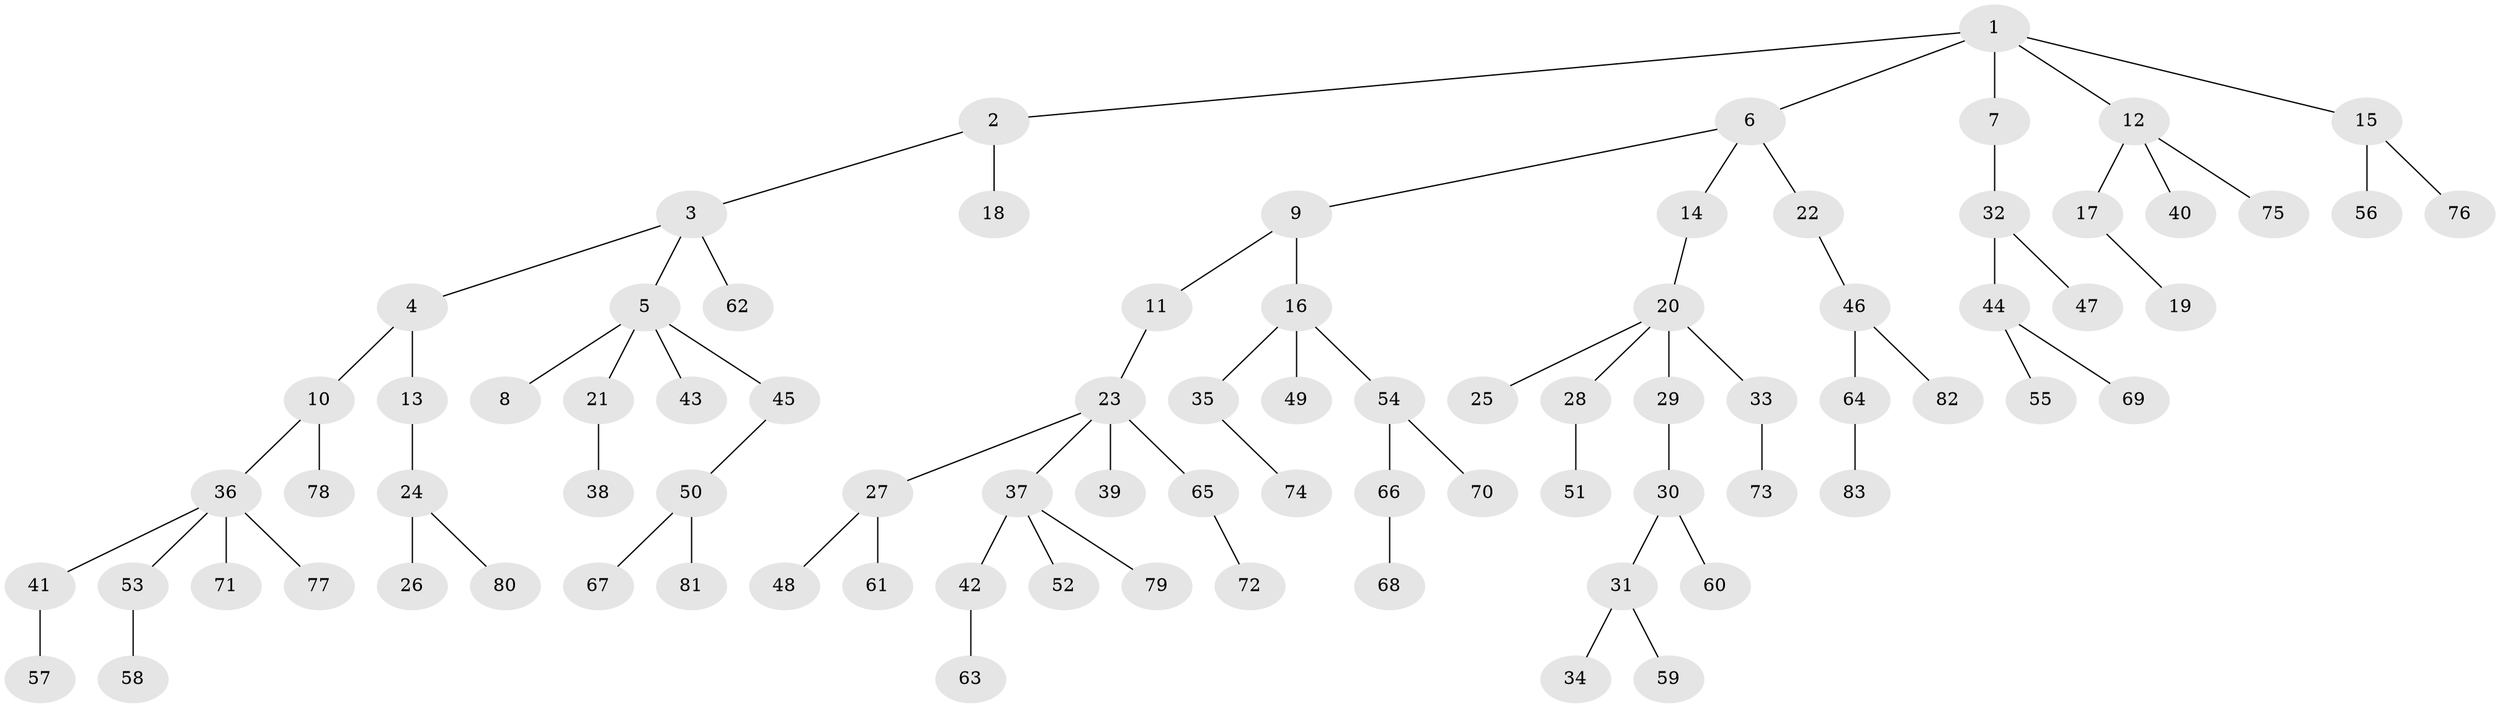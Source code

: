 // coarse degree distribution, {6: 0.01818181818181818, 2: 0.21818181818181817, 7: 0.01818181818181818, 3: 0.09090909090909091, 4: 0.07272727272727272, 1: 0.5454545454545454, 5: 0.03636363636363636}
// Generated by graph-tools (version 1.1) at 2025/42/03/06/25 10:42:04]
// undirected, 83 vertices, 82 edges
graph export_dot {
graph [start="1"]
  node [color=gray90,style=filled];
  1;
  2;
  3;
  4;
  5;
  6;
  7;
  8;
  9;
  10;
  11;
  12;
  13;
  14;
  15;
  16;
  17;
  18;
  19;
  20;
  21;
  22;
  23;
  24;
  25;
  26;
  27;
  28;
  29;
  30;
  31;
  32;
  33;
  34;
  35;
  36;
  37;
  38;
  39;
  40;
  41;
  42;
  43;
  44;
  45;
  46;
  47;
  48;
  49;
  50;
  51;
  52;
  53;
  54;
  55;
  56;
  57;
  58;
  59;
  60;
  61;
  62;
  63;
  64;
  65;
  66;
  67;
  68;
  69;
  70;
  71;
  72;
  73;
  74;
  75;
  76;
  77;
  78;
  79;
  80;
  81;
  82;
  83;
  1 -- 2;
  1 -- 6;
  1 -- 7;
  1 -- 12;
  1 -- 15;
  2 -- 3;
  2 -- 18;
  3 -- 4;
  3 -- 5;
  3 -- 62;
  4 -- 10;
  4 -- 13;
  5 -- 8;
  5 -- 21;
  5 -- 43;
  5 -- 45;
  6 -- 9;
  6 -- 14;
  6 -- 22;
  7 -- 32;
  9 -- 11;
  9 -- 16;
  10 -- 36;
  10 -- 78;
  11 -- 23;
  12 -- 17;
  12 -- 40;
  12 -- 75;
  13 -- 24;
  14 -- 20;
  15 -- 56;
  15 -- 76;
  16 -- 35;
  16 -- 49;
  16 -- 54;
  17 -- 19;
  20 -- 25;
  20 -- 28;
  20 -- 29;
  20 -- 33;
  21 -- 38;
  22 -- 46;
  23 -- 27;
  23 -- 37;
  23 -- 39;
  23 -- 65;
  24 -- 26;
  24 -- 80;
  27 -- 48;
  27 -- 61;
  28 -- 51;
  29 -- 30;
  30 -- 31;
  30 -- 60;
  31 -- 34;
  31 -- 59;
  32 -- 44;
  32 -- 47;
  33 -- 73;
  35 -- 74;
  36 -- 41;
  36 -- 53;
  36 -- 71;
  36 -- 77;
  37 -- 42;
  37 -- 52;
  37 -- 79;
  41 -- 57;
  42 -- 63;
  44 -- 55;
  44 -- 69;
  45 -- 50;
  46 -- 64;
  46 -- 82;
  50 -- 67;
  50 -- 81;
  53 -- 58;
  54 -- 66;
  54 -- 70;
  64 -- 83;
  65 -- 72;
  66 -- 68;
}
